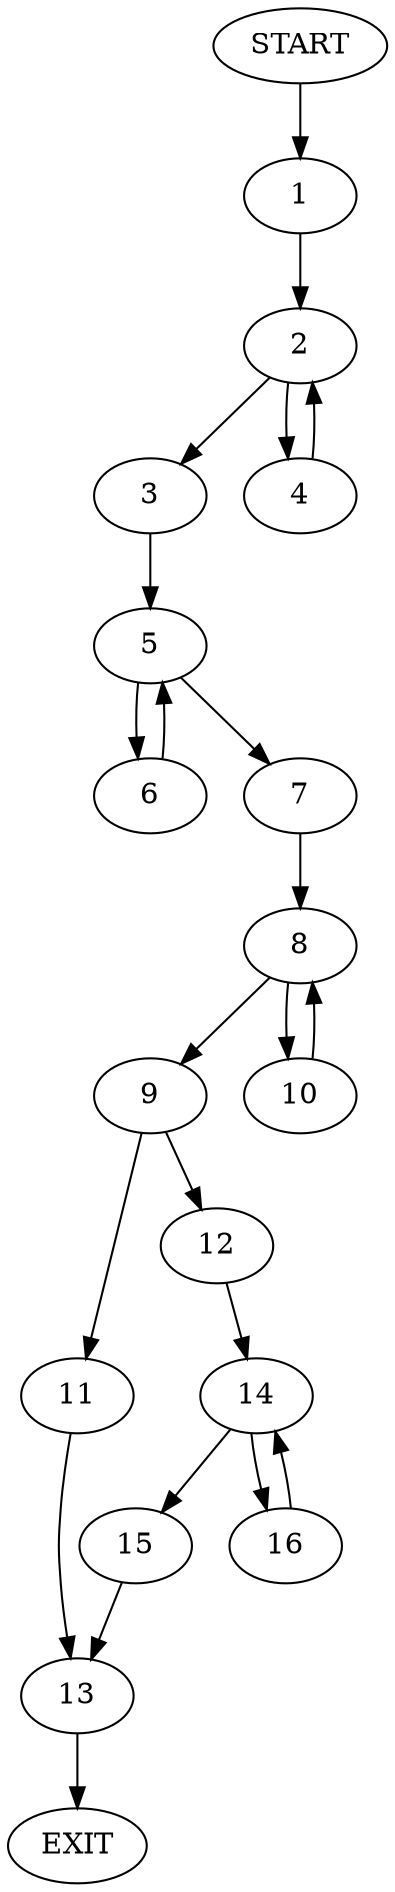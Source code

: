 digraph {
0 [label="START"]
17 [label="EXIT"]
0 -> 1
1 -> 2
2 -> 3
2 -> 4
3 -> 5
4 -> 2
5 -> 6
5 -> 7
6 -> 5
7 -> 8
8 -> 9
8 -> 10
10 -> 8
9 -> 11
9 -> 12
11 -> 13
12 -> 14
14 -> 15
14 -> 16
15 -> 13
16 -> 14
13 -> 17
}
